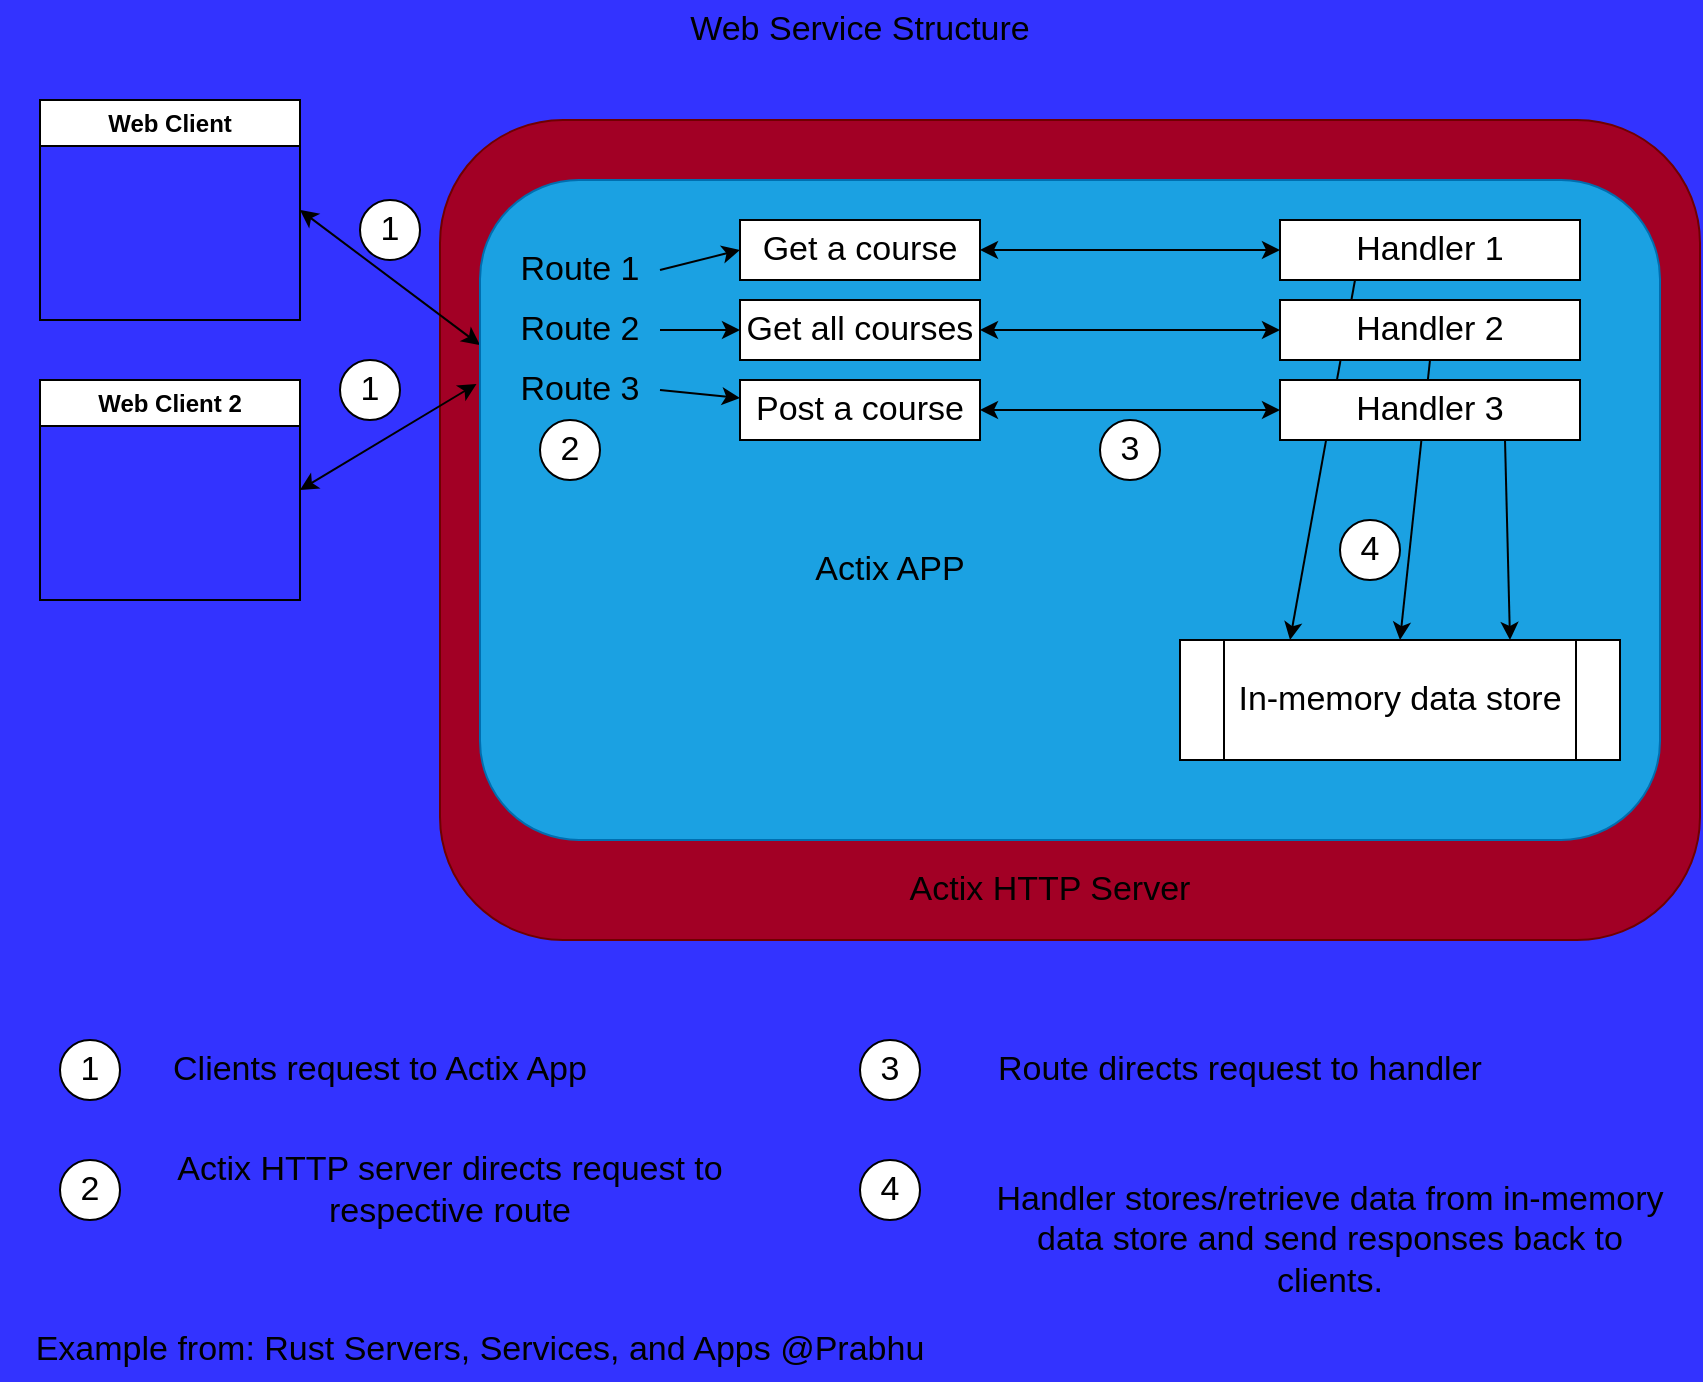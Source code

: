 <mxfile>
    <diagram id="f9nXkjQlfKD0yHg1VQHK" name="Page-1">
        <mxGraphModel dx="349" dy="852" grid="1" gridSize="10" guides="1" tooltips="1" connect="1" arrows="1" fold="1" page="1" pageScale="1" pageWidth="850" pageHeight="1100" background="#3333FF" math="0" shadow="0">
            <root>
                <mxCell id="0"/>
                <mxCell id="1" parent="0"/>
                <mxCell id="54" value="" style="rounded=1;whiteSpace=wrap;html=1;fontSize=17;fillColor=#a20025;fontColor=#ffffff;strokeColor=#6F0000;" parent="1" vertex="1">
                    <mxGeometry x="220" y="60" width="630" height="410" as="geometry"/>
                </mxCell>
                <mxCell id="20" style="edgeStyle=none;html=1;exitX=1;exitY=0.5;exitDx=0;exitDy=0;entryX=0;entryY=0.25;entryDx=0;entryDy=0;fontSize=17;startArrow=classic;startFill=1;" parent="1" source="2" target="3" edge="1">
                    <mxGeometry relative="1" as="geometry"/>
                </mxCell>
                <mxCell id="2" value="Web Client" style="swimlane;whiteSpace=wrap;html=1;" parent="1" vertex="1">
                    <mxGeometry x="20" y="50" width="130" height="110" as="geometry"/>
                </mxCell>
                <mxCell id="3" value="" style="rounded=1;whiteSpace=wrap;html=1;fillColor=#1ba1e2;strokeColor=#006EAF;fontColor=#ffffff;" parent="1" vertex="1">
                    <mxGeometry x="240" y="90" width="590" height="330" as="geometry"/>
                </mxCell>
                <mxCell id="4" value="&lt;font style=&quot;font-size: 17px;&quot;&gt;Web Service Structure&lt;/font&gt;" style="text;html=1;strokeColor=none;fillColor=none;align=center;verticalAlign=middle;whiteSpace=wrap;rounded=0;" parent="1" vertex="1">
                    <mxGeometry x="280" width="300" height="30" as="geometry"/>
                </mxCell>
                <mxCell id="15" style="edgeStyle=none;html=1;exitX=1;exitY=0.5;exitDx=0;exitDy=0;entryX=0;entryY=0.5;entryDx=0;entryDy=0;fontSize=17;" parent="1" source="5" target="10" edge="1">
                    <mxGeometry relative="1" as="geometry"/>
                </mxCell>
                <mxCell id="5" value="Route 1" style="text;html=1;strokeColor=none;fillColor=none;align=center;verticalAlign=middle;whiteSpace=wrap;rounded=0;fontSize=17;" parent="1" vertex="1">
                    <mxGeometry x="250" y="120" width="80" height="30" as="geometry"/>
                </mxCell>
                <mxCell id="14" style="edgeStyle=none;html=1;exitX=1;exitY=0.5;exitDx=0;exitDy=0;fontSize=17;" parent="1" source="6" target="11" edge="1">
                    <mxGeometry relative="1" as="geometry"/>
                </mxCell>
                <mxCell id="6" value="Route 2" style="text;html=1;strokeColor=none;fillColor=none;align=center;verticalAlign=middle;whiteSpace=wrap;rounded=0;fontSize=17;" parent="1" vertex="1">
                    <mxGeometry x="250" y="150" width="80" height="30" as="geometry"/>
                </mxCell>
                <mxCell id="13" style="edgeStyle=none;html=1;exitX=1;exitY=0.5;exitDx=0;exitDy=0;fontSize=17;" parent="1" source="7" target="12" edge="1">
                    <mxGeometry relative="1" as="geometry"/>
                </mxCell>
                <mxCell id="7" value="Route 3" style="text;html=1;strokeColor=none;fillColor=none;align=center;verticalAlign=middle;whiteSpace=wrap;rounded=0;fontSize=17;" parent="1" vertex="1">
                    <mxGeometry x="250" y="180" width="80" height="30" as="geometry"/>
                </mxCell>
                <mxCell id="40" style="edgeStyle=none;html=1;exitX=1;exitY=0.5;exitDx=0;exitDy=0;entryX=0;entryY=0.5;entryDx=0;entryDy=0;fontSize=17;orthogonalLoop=1;startArrow=classic;startFill=1;" parent="1" source="10" target="16" edge="1">
                    <mxGeometry relative="1" as="geometry"/>
                </mxCell>
                <mxCell id="10" value="Get a course" style="rounded=0;whiteSpace=wrap;html=1;fontSize=17;" parent="1" vertex="1">
                    <mxGeometry x="370" y="110" width="120" height="30" as="geometry"/>
                </mxCell>
                <mxCell id="11" value="Get all courses" style="rounded=0;whiteSpace=wrap;html=1;fontSize=17;" parent="1" vertex="1">
                    <mxGeometry x="370" y="150" width="120" height="30" as="geometry"/>
                </mxCell>
                <mxCell id="42" style="edgeStyle=none;html=1;exitX=1;exitY=0.5;exitDx=0;exitDy=0;entryX=0;entryY=0.5;entryDx=0;entryDy=0;fontSize=17;startArrow=classic;startFill=1;" parent="1" source="12" target="18" edge="1">
                    <mxGeometry relative="1" as="geometry"/>
                </mxCell>
                <mxCell id="12" value="Post a course" style="rounded=0;whiteSpace=wrap;html=1;fontSize=17;" parent="1" vertex="1">
                    <mxGeometry x="370" y="190" width="120" height="30" as="geometry"/>
                </mxCell>
                <mxCell id="31" style="edgeStyle=none;html=1;exitX=0.25;exitY=1;exitDx=0;exitDy=0;entryX=0.25;entryY=0;entryDx=0;entryDy=0;fontSize=17;" parent="1" source="16" target="19" edge="1">
                    <mxGeometry relative="1" as="geometry"/>
                </mxCell>
                <mxCell id="16" value="Handler 1" style="rounded=0;whiteSpace=wrap;html=1;fontSize=17;" parent="1" vertex="1">
                    <mxGeometry x="640" y="110" width="150" height="30" as="geometry"/>
                </mxCell>
                <mxCell id="32" style="edgeStyle=none;html=1;exitX=0.5;exitY=1;exitDx=0;exitDy=0;entryX=0.5;entryY=0;entryDx=0;entryDy=0;fontSize=17;" parent="1" source="17" target="19" edge="1">
                    <mxGeometry relative="1" as="geometry"/>
                </mxCell>
                <mxCell id="41" style="edgeStyle=none;html=1;exitX=0;exitY=0.5;exitDx=0;exitDy=0;entryX=1;entryY=0.5;entryDx=0;entryDy=0;fontSize=17;endArrow=classic;endFill=1;startArrow=classic;startFill=1;" parent="1" source="17" target="11" edge="1">
                    <mxGeometry relative="1" as="geometry"/>
                </mxCell>
                <mxCell id="17" value="Handler 2" style="rounded=0;whiteSpace=wrap;html=1;fontSize=17;" parent="1" vertex="1">
                    <mxGeometry x="640" y="150" width="150" height="30" as="geometry"/>
                </mxCell>
                <mxCell id="33" style="edgeStyle=none;html=1;exitX=0.75;exitY=1;exitDx=0;exitDy=0;entryX=0.75;entryY=0;entryDx=0;entryDy=0;fontSize=17;" parent="1" source="18" target="19" edge="1">
                    <mxGeometry relative="1" as="geometry"/>
                </mxCell>
                <mxCell id="18" value="Handler 3" style="rounded=0;whiteSpace=wrap;html=1;fontSize=17;" parent="1" vertex="1">
                    <mxGeometry x="640" y="190" width="150" height="30" as="geometry"/>
                </mxCell>
                <mxCell id="19" value="In-memory data store" style="shape=process;whiteSpace=wrap;html=1;backgroundOutline=1;fontSize=17;" parent="1" vertex="1">
                    <mxGeometry x="590" y="320" width="220" height="60" as="geometry"/>
                </mxCell>
                <mxCell id="22" style="edgeStyle=none;html=1;exitX=1;exitY=0.5;exitDx=0;exitDy=0;entryX=-0.003;entryY=0.309;entryDx=0;entryDy=0;entryPerimeter=0;fontSize=17;startArrow=classic;startFill=1;" parent="1" source="21" target="3" edge="1">
                    <mxGeometry relative="1" as="geometry"/>
                </mxCell>
                <mxCell id="21" value="Web Client 2" style="swimlane;whiteSpace=wrap;html=1;" parent="1" vertex="1">
                    <mxGeometry x="20" y="190" width="130" height="110" as="geometry"/>
                </mxCell>
                <mxCell id="37" value="1" style="ellipse;whiteSpace=wrap;html=1;aspect=fixed;fontSize=17;" parent="1" vertex="1">
                    <mxGeometry x="180" y="100" width="30" height="30" as="geometry"/>
                </mxCell>
                <mxCell id="38" value="1" style="ellipse;whiteSpace=wrap;html=1;aspect=fixed;fontSize=17;" parent="1" vertex="1">
                    <mxGeometry x="170" y="180" width="30" height="30" as="geometry"/>
                </mxCell>
                <mxCell id="39" value="2" style="ellipse;whiteSpace=wrap;html=1;aspect=fixed;fontSize=17;" parent="1" vertex="1">
                    <mxGeometry x="270" y="210" width="30" height="30" as="geometry"/>
                </mxCell>
                <mxCell id="43" value="3" style="ellipse;whiteSpace=wrap;html=1;aspect=fixed;fontSize=17;" parent="1" vertex="1">
                    <mxGeometry x="550" y="210" width="30" height="30" as="geometry"/>
                </mxCell>
                <mxCell id="44" value="4" style="ellipse;whiteSpace=wrap;html=1;aspect=fixed;fontSize=17;" parent="1" vertex="1">
                    <mxGeometry x="670" y="260" width="30" height="30" as="geometry"/>
                </mxCell>
                <mxCell id="45" value="1" style="ellipse;whiteSpace=wrap;html=1;aspect=fixed;fontSize=17;" parent="1" vertex="1">
                    <mxGeometry x="30" y="520" width="30" height="30" as="geometry"/>
                </mxCell>
                <mxCell id="46" value="2" style="ellipse;whiteSpace=wrap;html=1;aspect=fixed;fontSize=17;" parent="1" vertex="1">
                    <mxGeometry x="30" y="580" width="30" height="30" as="geometry"/>
                </mxCell>
                <mxCell id="47" value="3" style="ellipse;whiteSpace=wrap;html=1;aspect=fixed;fontSize=17;" parent="1" vertex="1">
                    <mxGeometry x="430" y="520" width="30" height="30" as="geometry"/>
                </mxCell>
                <mxCell id="48" value="4" style="ellipse;whiteSpace=wrap;html=1;aspect=fixed;fontSize=17;" parent="1" vertex="1">
                    <mxGeometry x="430" y="580" width="30" height="30" as="geometry"/>
                </mxCell>
                <mxCell id="49" value="Clients request to Actix App" style="text;html=1;strokeColor=none;fillColor=none;align=center;verticalAlign=middle;whiteSpace=wrap;rounded=0;fontSize=17;" parent="1" vertex="1">
                    <mxGeometry x="55" y="520" width="270" height="30" as="geometry"/>
                </mxCell>
                <mxCell id="50" value="Actix HTTP server directs request to respective route" style="text;html=1;strokeColor=none;fillColor=none;align=center;verticalAlign=middle;whiteSpace=wrap;rounded=0;fontSize=17;" parent="1" vertex="1">
                    <mxGeometry x="75" y="540" width="300" height="110" as="geometry"/>
                </mxCell>
                <mxCell id="51" value="Route directs request to handler" style="text;html=1;strokeColor=none;fillColor=none;align=center;verticalAlign=middle;whiteSpace=wrap;rounded=0;fontSize=17;" parent="1" vertex="1">
                    <mxGeometry x="485" y="520" width="270" height="30" as="geometry"/>
                </mxCell>
                <mxCell id="52" value="Handler stores/retrieve data from in-memory data store and send responses back to clients." style="text;html=1;strokeColor=none;fillColor=none;align=center;verticalAlign=middle;whiteSpace=wrap;rounded=0;fontSize=17;" parent="1" vertex="1">
                    <mxGeometry x="495" y="580" width="340" height="80" as="geometry"/>
                </mxCell>
                <mxCell id="53" value="Actix APP" style="text;html=1;strokeColor=none;fillColor=none;align=center;verticalAlign=middle;whiteSpace=wrap;rounded=0;fontSize=17;" parent="1" vertex="1">
                    <mxGeometry x="310" y="270" width="270" height="30" as="geometry"/>
                </mxCell>
                <mxCell id="55" value="Actix HTTP Server" style="text;html=1;strokeColor=none;fillColor=none;align=center;verticalAlign=middle;whiteSpace=wrap;rounded=0;fontSize=17;" parent="1" vertex="1">
                    <mxGeometry x="390" y="430" width="270" height="30" as="geometry"/>
                </mxCell>
                <mxCell id="56" value="Example from: Rust Servers, Services, and Apps @Prabhu" style="text;html=1;strokeColor=none;fillColor=none;align=center;verticalAlign=middle;whiteSpace=wrap;rounded=0;fontSize=17;" parent="1" vertex="1">
                    <mxGeometry y="660" width="480" height="30" as="geometry"/>
                </mxCell>
            </root>
        </mxGraphModel>
    </diagram>
</mxfile>
